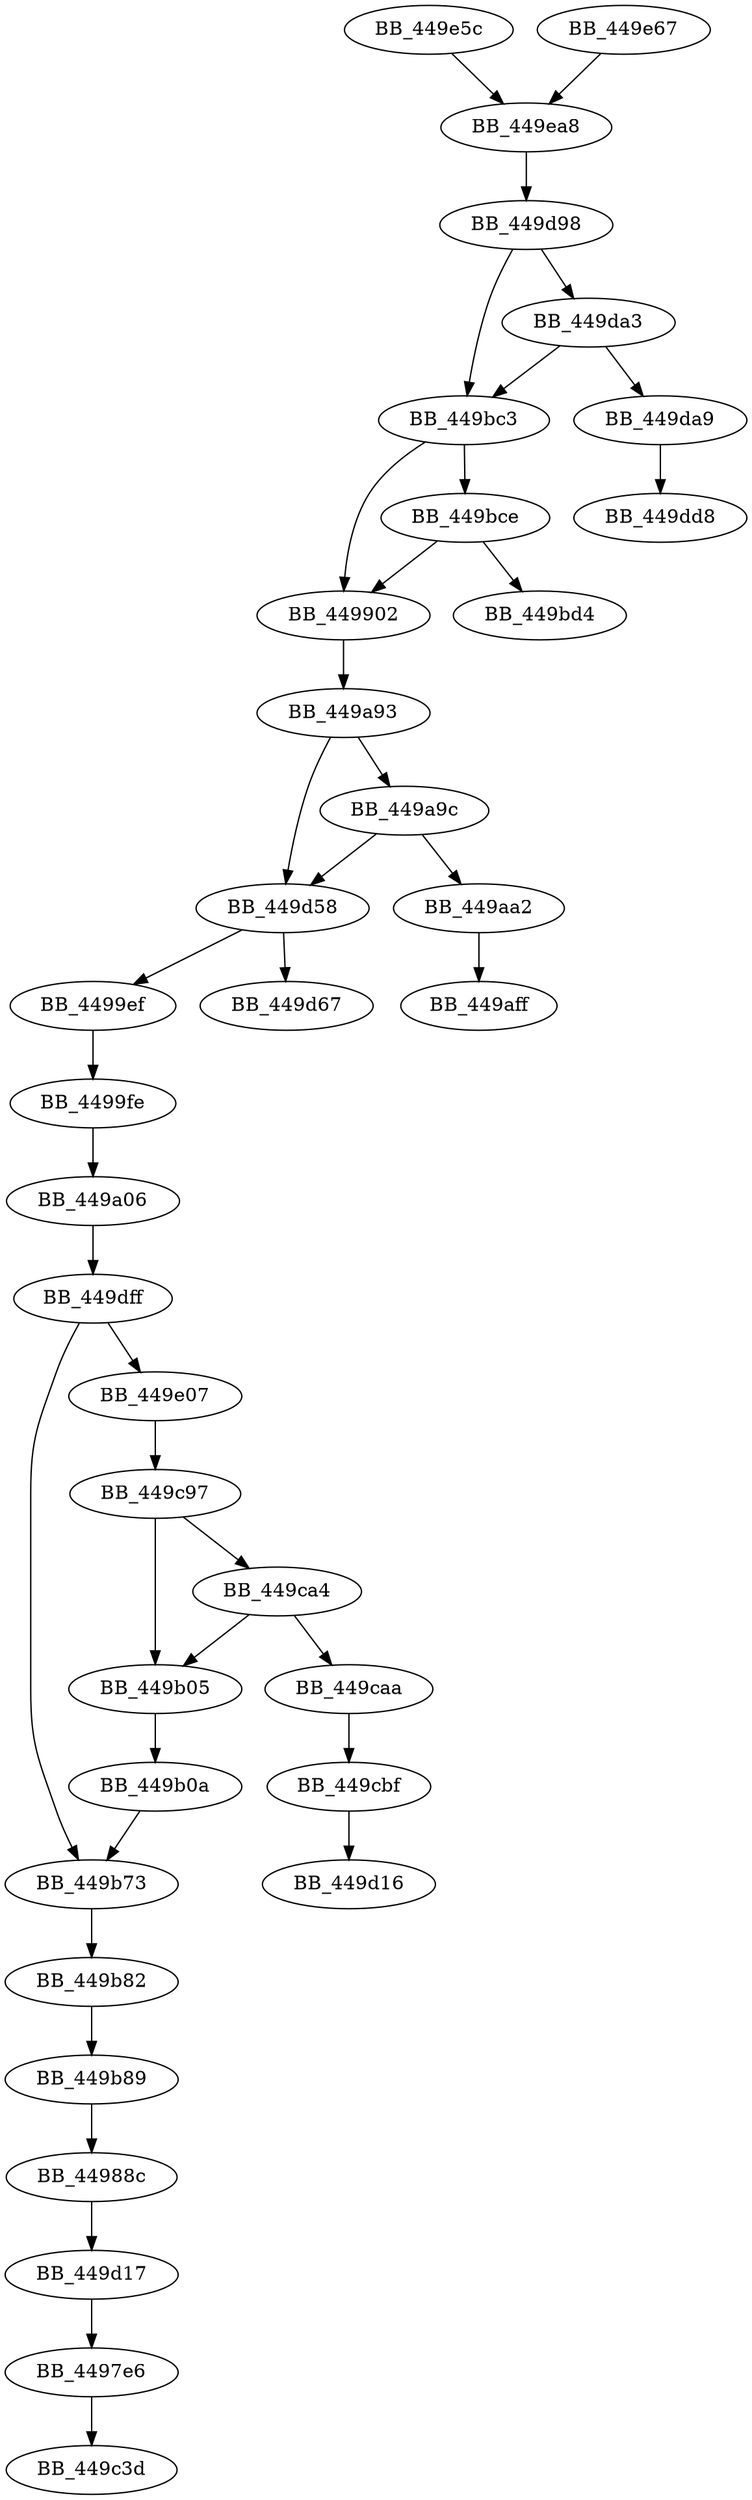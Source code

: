 DiGraph sub_449E5C{
BB_4497e6->BB_449c3d
BB_44988c->BB_449d17
BB_449902->BB_449a93
BB_4499ef->BB_4499fe
BB_4499fe->BB_449a06
BB_449a06->BB_449dff
BB_449a93->BB_449a9c
BB_449a93->BB_449d58
BB_449a9c->BB_449aa2
BB_449a9c->BB_449d58
BB_449aa2->BB_449aff
BB_449b05->BB_449b0a
BB_449b0a->BB_449b73
BB_449b73->BB_449b82
BB_449b82->BB_449b89
BB_449b89->BB_44988c
BB_449bc3->BB_449902
BB_449bc3->BB_449bce
BB_449bce->BB_449902
BB_449bce->BB_449bd4
BB_449c97->BB_449b05
BB_449c97->BB_449ca4
BB_449ca4->BB_449b05
BB_449ca4->BB_449caa
BB_449caa->BB_449cbf
BB_449cbf->BB_449d16
BB_449d17->BB_4497e6
BB_449d58->BB_4499ef
BB_449d58->BB_449d67
BB_449d98->BB_449bc3
BB_449d98->BB_449da3
BB_449da3->BB_449bc3
BB_449da3->BB_449da9
BB_449da9->BB_449dd8
BB_449dff->BB_449b73
BB_449dff->BB_449e07
BB_449e07->BB_449c97
BB_449e5c->BB_449ea8
BB_449e67->BB_449ea8
BB_449ea8->BB_449d98
}
